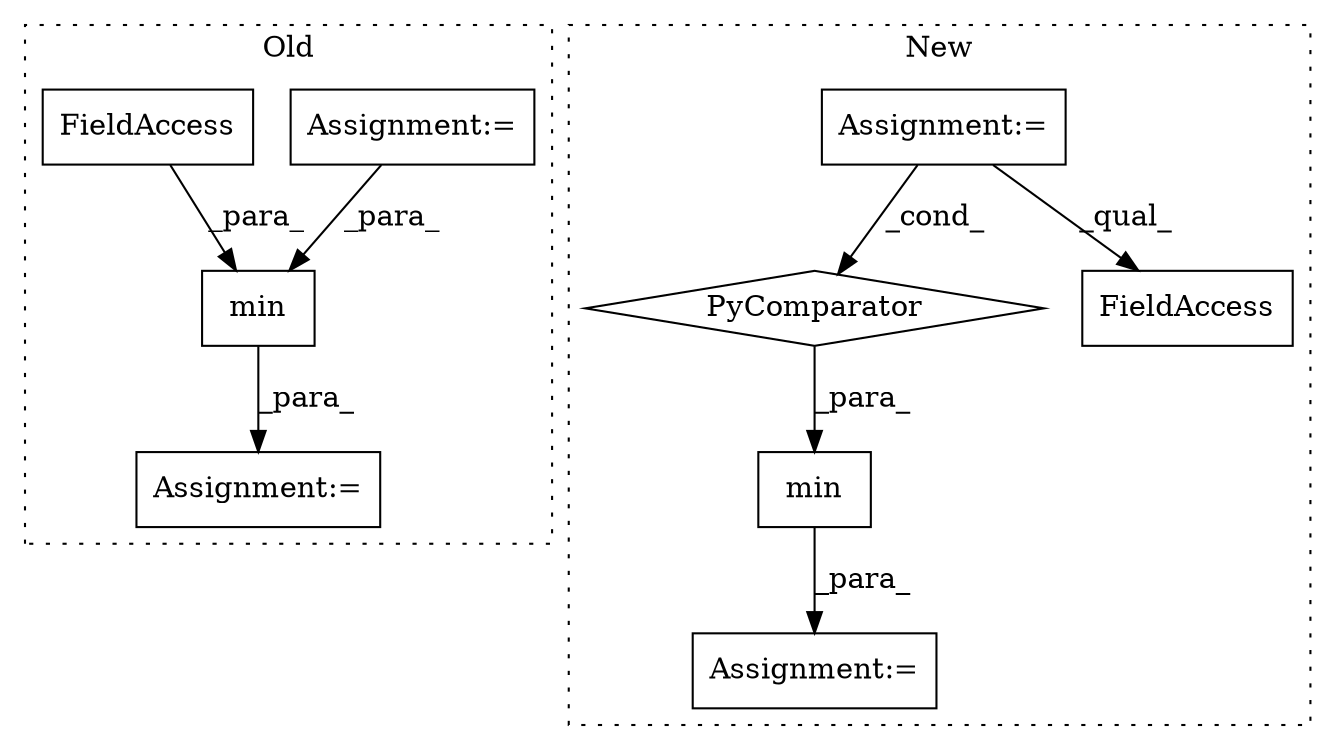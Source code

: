 digraph G {
subgraph cluster0 {
1 [label="min" a="32" s="3328,3361" l="4,1" shape="box"];
5 [label="Assignment:=" a="7" s="3327" l="1" shape="box"];
6 [label="Assignment:=" a="7" s="3153" l="1" shape="box"];
9 [label="FieldAccess" a="22" s="3347" l="14" shape="box"];
label = "Old";
style="dotted";
}
subgraph cluster1 {
2 [label="min" a="32" s="3848,3883" l="4,1" shape="box"];
3 [label="Assignment:=" a="7" s="3841" l="1" shape="box"];
4 [label="Assignment:=" a="7" s="3432" l="24" shape="box"];
7 [label="PyComparator" a="113" s="3719" l="25" shape="diamond"];
8 [label="FieldAccess" a="22" s="3487" l="6" shape="box"];
label = "New";
style="dotted";
}
1 -> 5 [label="_para_"];
2 -> 3 [label="_para_"];
4 -> 7 [label="_cond_"];
4 -> 8 [label="_qual_"];
6 -> 1 [label="_para_"];
7 -> 2 [label="_para_"];
9 -> 1 [label="_para_"];
}
